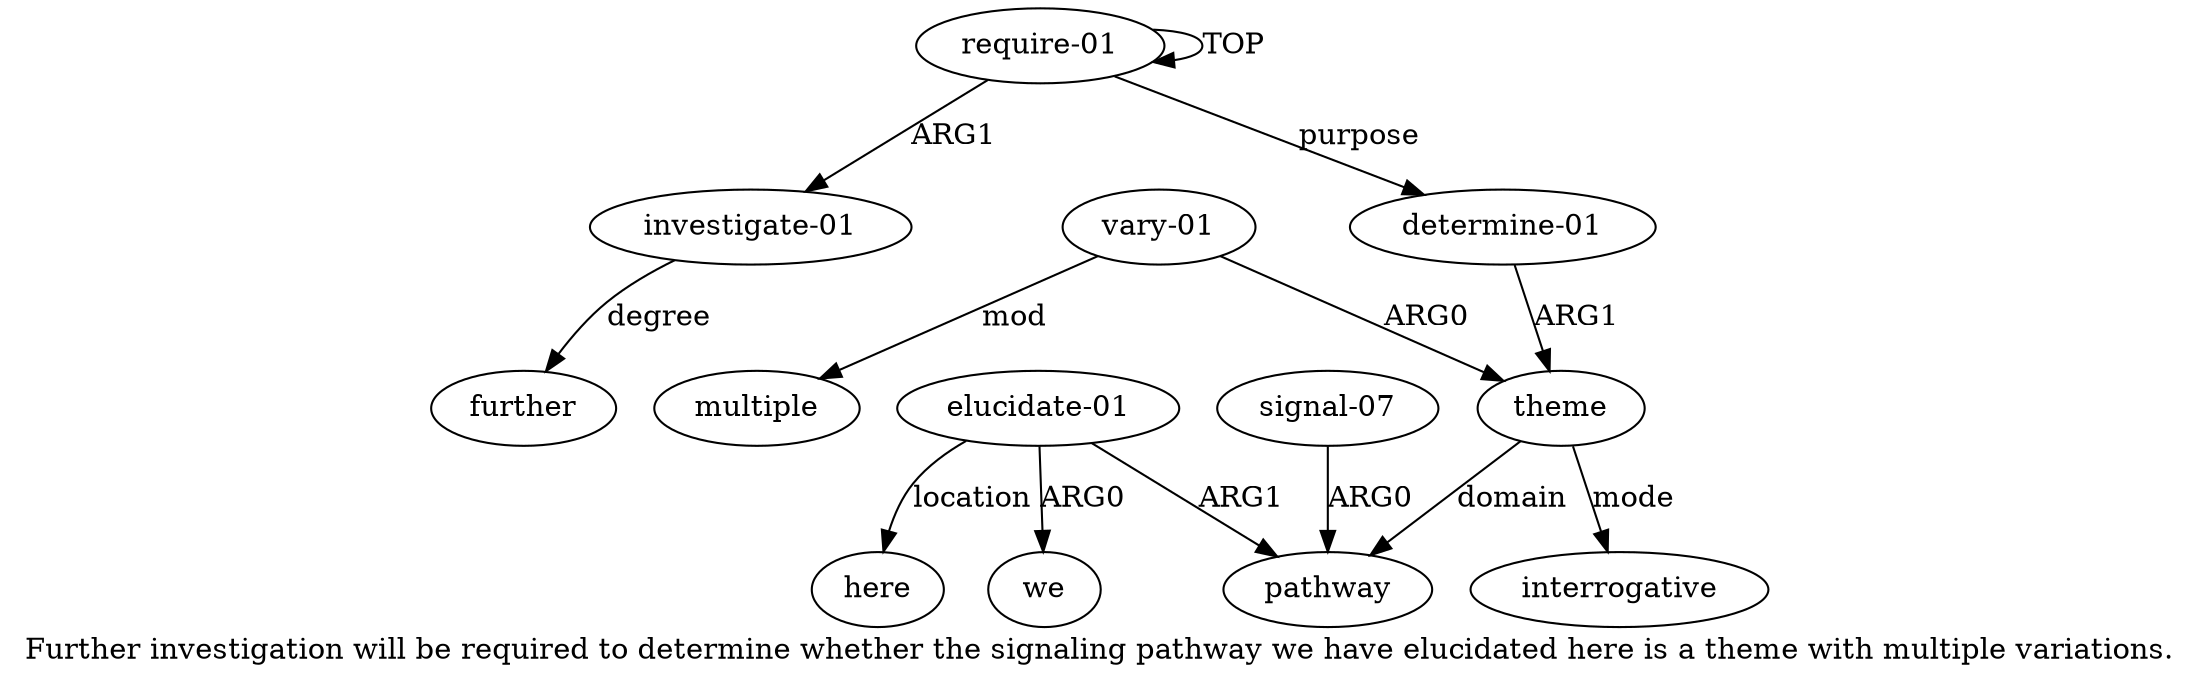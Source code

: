 digraph  {
	graph [label="Further investigation will be required to determine whether the signaling pathway we have elucidated here is a theme with multiple \
variations."];
	node [label="\N"];
	a11	 [color=black,
		gold_ind=11,
		gold_label=multiple,
		label=multiple,
		test_ind=11,
		test_label=multiple];
	a10	 [color=black,
		gold_ind=10,
		gold_label="vary-01",
		label="vary-01",
		test_ind=10,
		test_label="vary-01"];
	a10 -> a11 [key=0,
	color=black,
	gold_label=mod,
	label=mod,
	test_label=mod];
a4 [color=black,
	gold_ind=4,
	gold_label=theme,
	label=theme,
	test_ind=4,
	test_label=theme];
a10 -> a4 [key=0,
color=black,
gold_label=ARG0,
label=ARG0,
test_label=ARG0];
a1 [color=black,
gold_ind=1,
gold_label="investigate-01",
label="investigate-01",
test_ind=1,
test_label="investigate-01"];
a2 [color=black,
gold_ind=2,
gold_label=further,
label=further,
test_ind=2,
test_label=further];
a1 -> a2 [key=0,
color=black,
gold_label=degree,
label=degree,
test_label=degree];
a0 [color=black,
gold_ind=0,
gold_label="require-01",
label="require-01",
test_ind=0,
test_label="require-01"];
a0 -> a1 [key=0,
color=black,
gold_label=ARG1,
label=ARG1,
test_label=ARG1];
a0 -> a0 [key=0,
color=black,
gold_label=TOP,
label=TOP,
test_label=TOP];
a3 [color=black,
gold_ind=3,
gold_label="determine-01",
label="determine-01",
test_ind=3,
test_label="determine-01"];
a0 -> a3 [key=0,
color=black,
gold_label=purpose,
label=purpose,
test_label=purpose];
a3 -> a4 [key=0,
color=black,
gold_label=ARG1,
label=ARG1,
test_label=ARG1];
a5 [color=black,
gold_ind=5,
gold_label=pathway,
label=pathway,
test_ind=5,
test_label=pathway];
a4 -> a5 [key=0,
color=black,
gold_label=domain,
label=domain,
test_label=domain];
"a4 interrogative" [color=black,
gold_ind=-1,
gold_label=interrogative,
label=interrogative,
test_ind=-1,
test_label=interrogative];
a4 -> "a4 interrogative" [key=0,
color=black,
gold_label=mode,
label=mode,
test_label=mode];
a7 [color=black,
gold_ind=7,
gold_label="elucidate-01",
label="elucidate-01",
test_ind=7,
test_label="elucidate-01"];
a7 -> a5 [key=0,
color=black,
gold_label=ARG1,
label=ARG1,
test_label=ARG1];
a9 [color=black,
gold_ind=9,
gold_label=here,
label=here,
test_ind=9,
test_label=here];
a7 -> a9 [key=0,
color=black,
gold_label=location,
label=location,
test_label=location];
a8 [color=black,
gold_ind=8,
gold_label=we,
label=we,
test_ind=8,
test_label=we];
a7 -> a8 [key=0,
color=black,
gold_label=ARG0,
label=ARG0,
test_label=ARG0];
a6 [color=black,
gold_ind=6,
gold_label="signal-07",
label="signal-07",
test_ind=6,
test_label="signal-07"];
a6 -> a5 [key=0,
color=black,
gold_label=ARG0,
label=ARG0,
test_label=ARG0];
}
